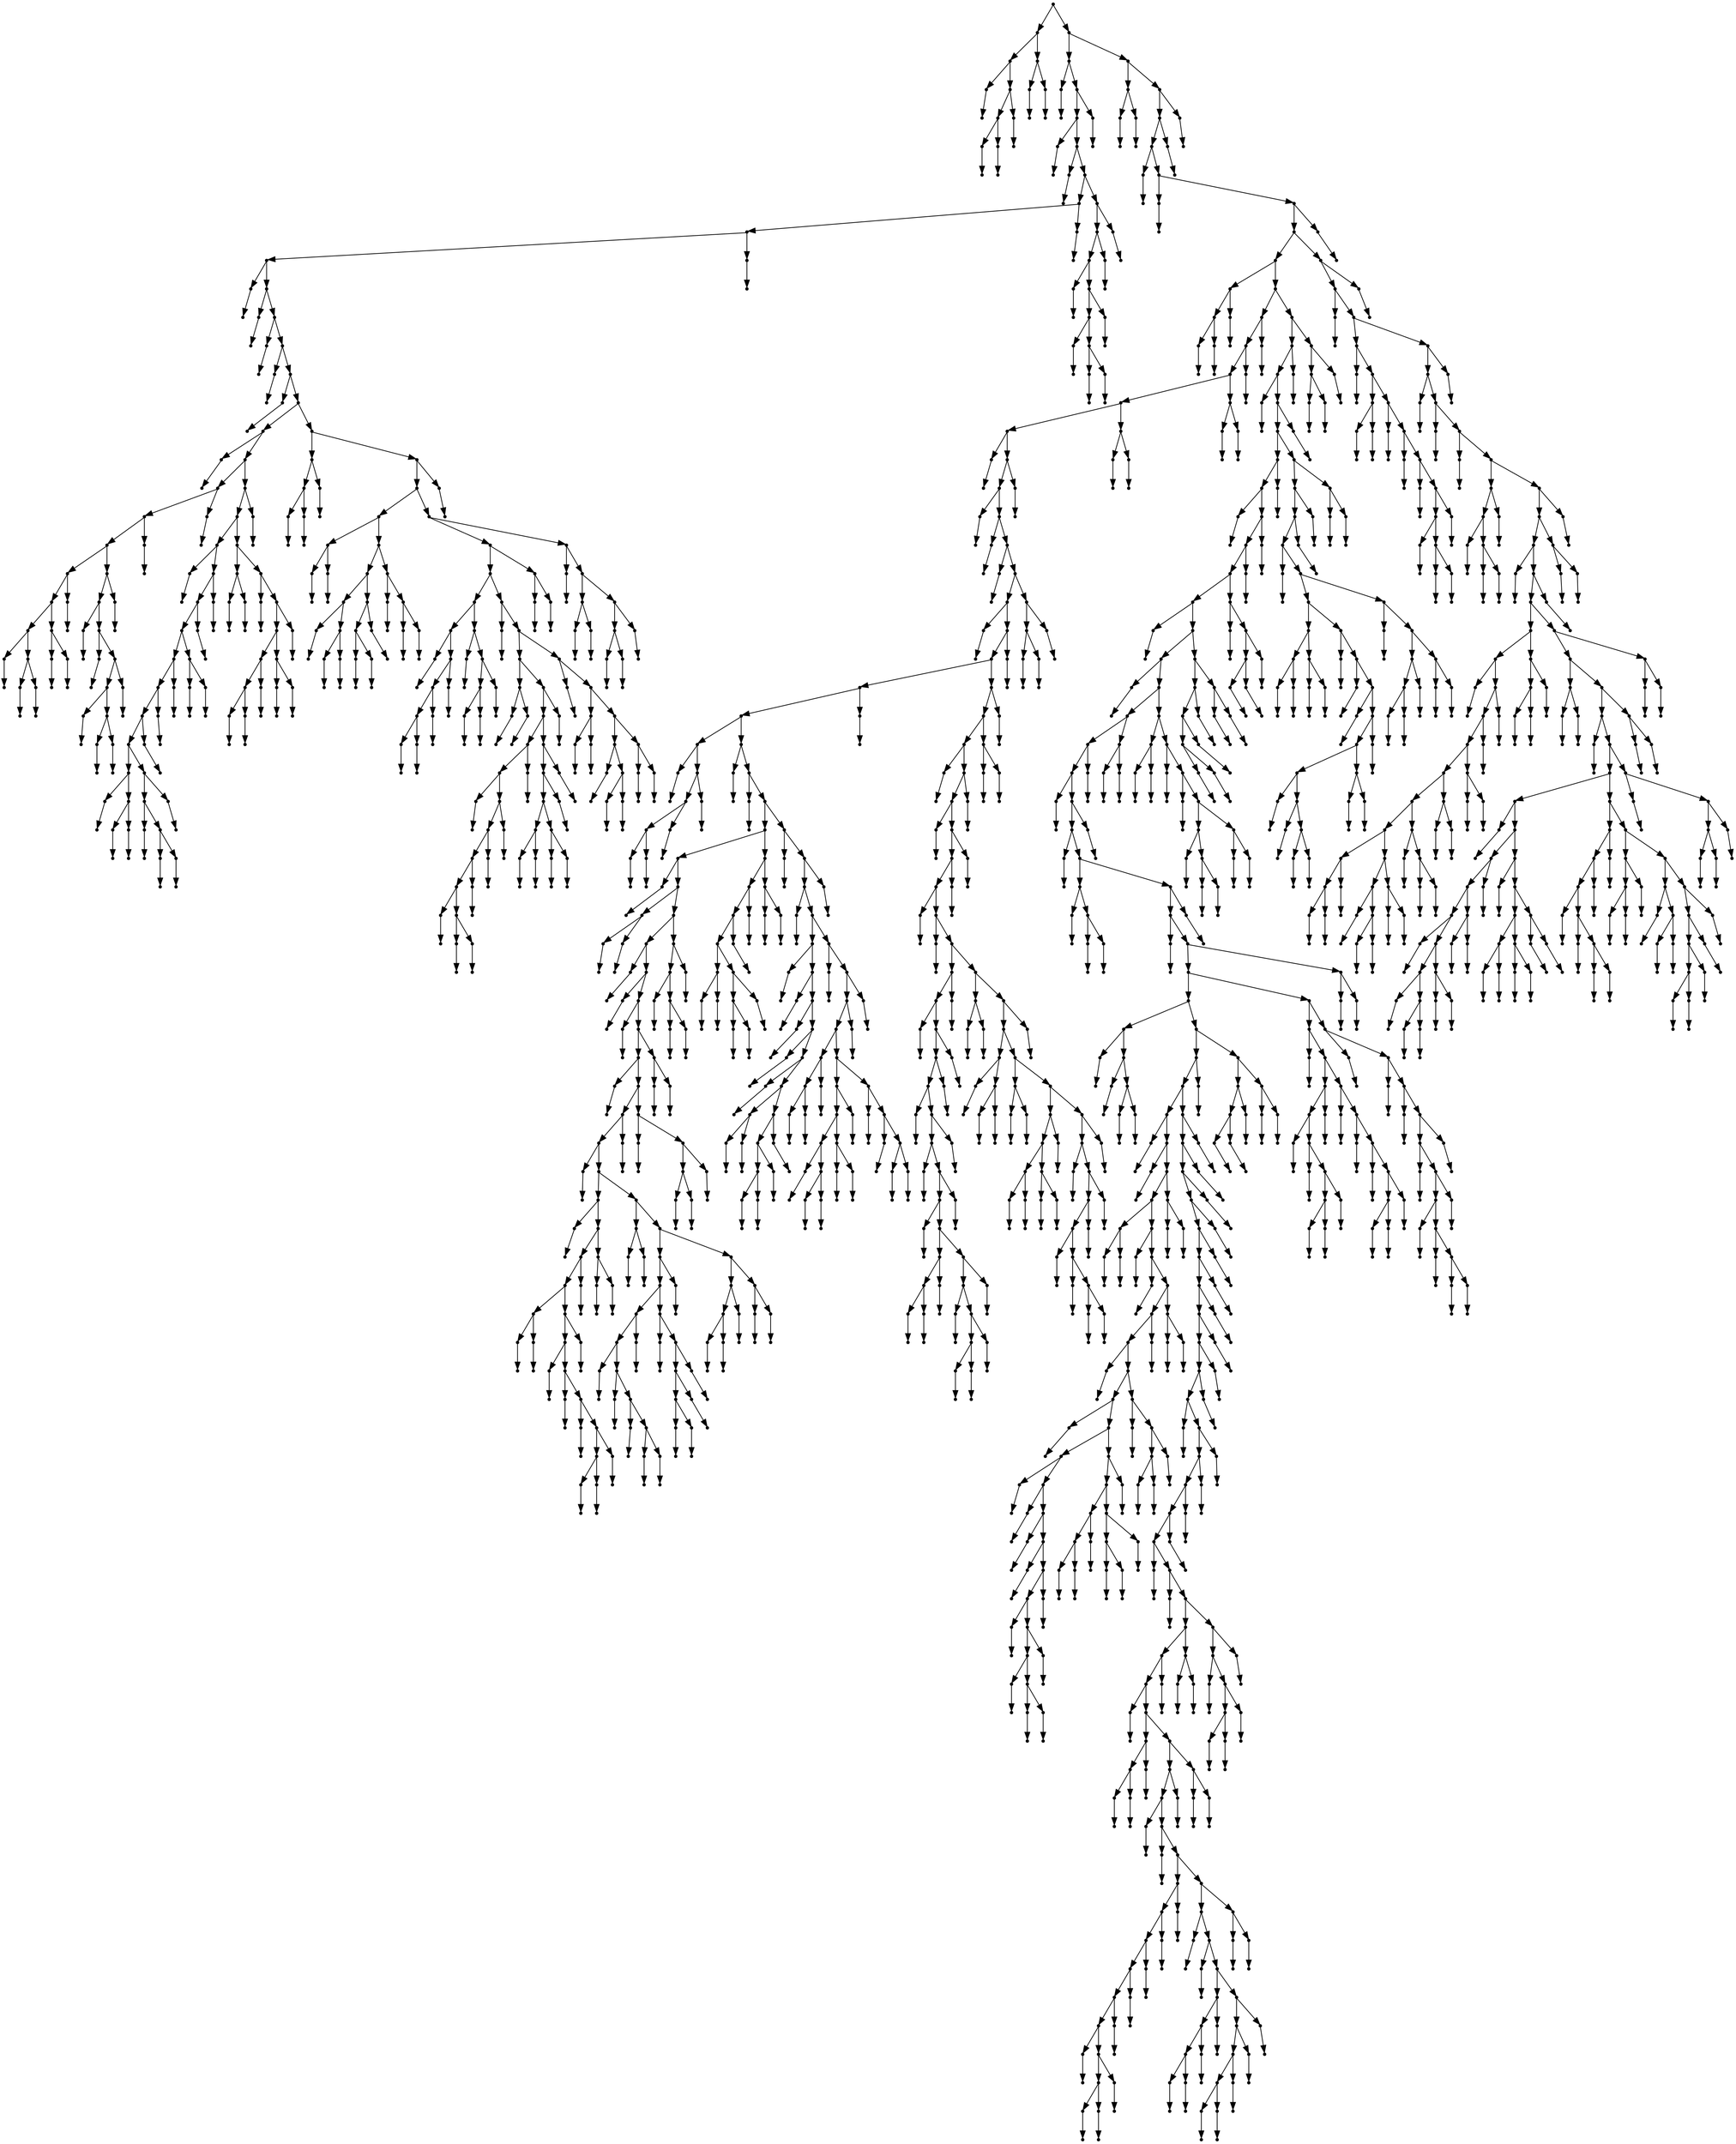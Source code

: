 digraph {
  1732 [shape=point];
  16 [shape=point];
  10 [shape=point];
  1 [shape=point];
  0 [shape=point];
  9 [shape=point];
  6 [shape=point];
  3 [shape=point];
  2 [shape=point];
  5 [shape=point];
  4 [shape=point];
  8 [shape=point];
  7 [shape=point];
  15 [shape=point];
  12 [shape=point];
  11 [shape=point];
  14 [shape=point];
  13 [shape=point];
  1731 [shape=point];
  366 [shape=point];
  18 [shape=point];
  17 [shape=point];
  365 [shape=point];
  362 [shape=point];
  20 [shape=point];
  19 [shape=point];
  361 [shape=point];
  22 [shape=point];
  21 [shape=point];
  360 [shape=point];
  339 [shape=point];
  336 [shape=point];
  333 [shape=point];
  24 [shape=point];
  23 [shape=point];
  332 [shape=point];
  26 [shape=point];
  25 [shape=point];
  331 [shape=point];
  28 [shape=point];
  27 [shape=point];
  330 [shape=point];
  30 [shape=point];
  29 [shape=point];
  329 [shape=point];
  32 [shape=point];
  31 [shape=point];
  328 [shape=point];
  154 [shape=point];
  34 [shape=point];
  33 [shape=point];
  153 [shape=point];
  78 [shape=point];
  75 [shape=point];
  72 [shape=point];
  51 [shape=point];
  48 [shape=point];
  42 [shape=point];
  36 [shape=point];
  35 [shape=point];
  41 [shape=point];
  38 [shape=point];
  37 [shape=point];
  40 [shape=point];
  39 [shape=point];
  47 [shape=point];
  44 [shape=point];
  43 [shape=point];
  46 [shape=point];
  45 [shape=point];
  50 [shape=point];
  49 [shape=point];
  71 [shape=point];
  68 [shape=point];
  53 [shape=point];
  52 [shape=point];
  67 [shape=point];
  55 [shape=point];
  54 [shape=point];
  66 [shape=point];
  63 [shape=point];
  57 [shape=point];
  56 [shape=point];
  62 [shape=point];
  59 [shape=point];
  58 [shape=point];
  61 [shape=point];
  60 [shape=point];
  65 [shape=point];
  64 [shape=point];
  70 [shape=point];
  69 [shape=point];
  74 [shape=point];
  73 [shape=point];
  77 [shape=point];
  76 [shape=point];
  152 [shape=point];
  149 [shape=point];
  122 [shape=point];
  80 [shape=point];
  79 [shape=point];
  121 [shape=point];
  118 [shape=point];
  115 [shape=point];
  109 [shape=point];
  106 [shape=point];
  103 [shape=point];
  100 [shape=point];
  88 [shape=point];
  82 [shape=point];
  81 [shape=point];
  87 [shape=point];
  84 [shape=point];
  83 [shape=point];
  86 [shape=point];
  85 [shape=point];
  99 [shape=point];
  96 [shape=point];
  90 [shape=point];
  89 [shape=point];
  95 [shape=point];
  92 [shape=point];
  91 [shape=point];
  94 [shape=point];
  93 [shape=point];
  98 [shape=point];
  97 [shape=point];
  102 [shape=point];
  101 [shape=point];
  105 [shape=point];
  104 [shape=point];
  108 [shape=point];
  107 [shape=point];
  114 [shape=point];
  111 [shape=point];
  110 [shape=point];
  113 [shape=point];
  112 [shape=point];
  117 [shape=point];
  116 [shape=point];
  120 [shape=point];
  119 [shape=point];
  148 [shape=point];
  127 [shape=point];
  124 [shape=point];
  123 [shape=point];
  126 [shape=point];
  125 [shape=point];
  147 [shape=point];
  129 [shape=point];
  128 [shape=point];
  146 [shape=point];
  143 [shape=point];
  137 [shape=point];
  134 [shape=point];
  131 [shape=point];
  130 [shape=point];
  133 [shape=point];
  132 [shape=point];
  136 [shape=point];
  135 [shape=point];
  142 [shape=point];
  139 [shape=point];
  138 [shape=point];
  141 [shape=point];
  140 [shape=point];
  145 [shape=point];
  144 [shape=point];
  151 [shape=point];
  150 [shape=point];
  327 [shape=point];
  162 [shape=point];
  159 [shape=point];
  156 [shape=point];
  155 [shape=point];
  158 [shape=point];
  157 [shape=point];
  161 [shape=point];
  160 [shape=point];
  326 [shape=point];
  323 [shape=point];
  194 [shape=point];
  167 [shape=point];
  164 [shape=point];
  163 [shape=point];
  166 [shape=point];
  165 [shape=point];
  193 [shape=point];
  184 [shape=point];
  175 [shape=point];
  169 [shape=point];
  168 [shape=point];
  174 [shape=point];
  171 [shape=point];
  170 [shape=point];
  173 [shape=point];
  172 [shape=point];
  183 [shape=point];
  180 [shape=point];
  177 [shape=point];
  176 [shape=point];
  179 [shape=point];
  178 [shape=point];
  182 [shape=point];
  181 [shape=point];
  192 [shape=point];
  186 [shape=point];
  185 [shape=point];
  191 [shape=point];
  188 [shape=point];
  187 [shape=point];
  190 [shape=point];
  189 [shape=point];
  322 [shape=point];
  304 [shape=point];
  298 [shape=point];
  220 [shape=point];
  208 [shape=point];
  196 [shape=point];
  195 [shape=point];
  207 [shape=point];
  204 [shape=point];
  201 [shape=point];
  198 [shape=point];
  197 [shape=point];
  200 [shape=point];
  199 [shape=point];
  203 [shape=point];
  202 [shape=point];
  206 [shape=point];
  205 [shape=point];
  219 [shape=point];
  210 [shape=point];
  209 [shape=point];
  218 [shape=point];
  215 [shape=point];
  212 [shape=point];
  211 [shape=point];
  214 [shape=point];
  213 [shape=point];
  217 [shape=point];
  216 [shape=point];
  297 [shape=point];
  222 [shape=point];
  221 [shape=point];
  296 [shape=point];
  272 [shape=point];
  227 [shape=point];
  224 [shape=point];
  223 [shape=point];
  226 [shape=point];
  225 [shape=point];
  271 [shape=point];
  268 [shape=point];
  250 [shape=point];
  247 [shape=point];
  229 [shape=point];
  228 [shape=point];
  246 [shape=point];
  243 [shape=point];
  240 [shape=point];
  237 [shape=point];
  231 [shape=point];
  230 [shape=point];
  236 [shape=point];
  233 [shape=point];
  232 [shape=point];
  235 [shape=point];
  234 [shape=point];
  239 [shape=point];
  238 [shape=point];
  242 [shape=point];
  241 [shape=point];
  245 [shape=point];
  244 [shape=point];
  249 [shape=point];
  248 [shape=point];
  267 [shape=point];
  264 [shape=point];
  261 [shape=point];
  255 [shape=point];
  252 [shape=point];
  251 [shape=point];
  254 [shape=point];
  253 [shape=point];
  260 [shape=point];
  257 [shape=point];
  256 [shape=point];
  259 [shape=point];
  258 [shape=point];
  263 [shape=point];
  262 [shape=point];
  266 [shape=point];
  265 [shape=point];
  270 [shape=point];
  269 [shape=point];
  295 [shape=point];
  274 [shape=point];
  273 [shape=point];
  294 [shape=point];
  279 [shape=point];
  276 [shape=point];
  275 [shape=point];
  278 [shape=point];
  277 [shape=point];
  293 [shape=point];
  287 [shape=point];
  281 [shape=point];
  280 [shape=point];
  286 [shape=point];
  283 [shape=point];
  282 [shape=point];
  285 [shape=point];
  284 [shape=point];
  292 [shape=point];
  289 [shape=point];
  288 [shape=point];
  291 [shape=point];
  290 [shape=point];
  303 [shape=point];
  300 [shape=point];
  299 [shape=point];
  302 [shape=point];
  301 [shape=point];
  321 [shape=point];
  306 [shape=point];
  305 [shape=point];
  320 [shape=point];
  311 [shape=point];
  308 [shape=point];
  307 [shape=point];
  310 [shape=point];
  309 [shape=point];
  319 [shape=point];
  316 [shape=point];
  313 [shape=point];
  312 [shape=point];
  315 [shape=point];
  314 [shape=point];
  318 [shape=point];
  317 [shape=point];
  325 [shape=point];
  324 [shape=point];
  335 [shape=point];
  334 [shape=point];
  338 [shape=point];
  337 [shape=point];
  359 [shape=point];
  356 [shape=point];
  353 [shape=point];
  341 [shape=point];
  340 [shape=point];
  352 [shape=point];
  349 [shape=point];
  343 [shape=point];
  342 [shape=point];
  348 [shape=point];
  345 [shape=point];
  344 [shape=point];
  347 [shape=point];
  346 [shape=point];
  351 [shape=point];
  350 [shape=point];
  355 [shape=point];
  354 [shape=point];
  358 [shape=point];
  357 [shape=point];
  364 [shape=point];
  363 [shape=point];
  1730 [shape=point];
  371 [shape=point];
  368 [shape=point];
  367 [shape=point];
  370 [shape=point];
  369 [shape=point];
  1729 [shape=point];
  1726 [shape=point];
  1723 [shape=point];
  373 [shape=point];
  372 [shape=point];
  1722 [shape=point];
  375 [shape=point];
  374 [shape=point];
  1721 [shape=point];
  1718 [shape=point];
  1445 [shape=point];
  383 [shape=point];
  380 [shape=point];
  377 [shape=point];
  376 [shape=point];
  379 [shape=point];
  378 [shape=point];
  382 [shape=point];
  381 [shape=point];
  1444 [shape=point];
  868 [shape=point];
  865 [shape=point];
  862 [shape=point];
  856 [shape=point];
  850 [shape=point];
  385 [shape=point];
  384 [shape=point];
  849 [shape=point];
  846 [shape=point];
  387 [shape=point];
  386 [shape=point];
  845 [shape=point];
  389 [shape=point];
  388 [shape=point];
  844 [shape=point];
  391 [shape=point];
  390 [shape=point];
  843 [shape=point];
  834 [shape=point];
  393 [shape=point];
  392 [shape=point];
  833 [shape=point];
  830 [shape=point];
  686 [shape=point];
  683 [shape=point];
  407 [shape=point];
  395 [shape=point];
  394 [shape=point];
  406 [shape=point];
  403 [shape=point];
  400 [shape=point];
  397 [shape=point];
  396 [shape=point];
  399 [shape=point];
  398 [shape=point];
  402 [shape=point];
  401 [shape=point];
  405 [shape=point];
  404 [shape=point];
  682 [shape=point];
  409 [shape=point];
  408 [shape=point];
  681 [shape=point];
  411 [shape=point];
  410 [shape=point];
  680 [shape=point];
  590 [shape=point];
  563 [shape=point];
  413 [shape=point];
  412 [shape=point];
  562 [shape=point];
  418 [shape=point];
  415 [shape=point];
  414 [shape=point];
  417 [shape=point];
  416 [shape=point];
  561 [shape=point];
  549 [shape=point];
  420 [shape=point];
  419 [shape=point];
  548 [shape=point];
  422 [shape=point];
  421 [shape=point];
  547 [shape=point];
  424 [shape=point];
  423 [shape=point];
  546 [shape=point];
  540 [shape=point];
  426 [shape=point];
  425 [shape=point];
  539 [shape=point];
  527 [shape=point];
  524 [shape=point];
  428 [shape=point];
  427 [shape=point];
  523 [shape=point];
  466 [shape=point];
  430 [shape=point];
  429 [shape=point];
  465 [shape=point];
  459 [shape=point];
  456 [shape=point];
  435 [shape=point];
  432 [shape=point];
  431 [shape=point];
  434 [shape=point];
  433 [shape=point];
  455 [shape=point];
  452 [shape=point];
  437 [shape=point];
  436 [shape=point];
  451 [shape=point];
  439 [shape=point];
  438 [shape=point];
  450 [shape=point];
  441 [shape=point];
  440 [shape=point];
  449 [shape=point];
  446 [shape=point];
  443 [shape=point];
  442 [shape=point];
  445 [shape=point];
  444 [shape=point];
  448 [shape=point];
  447 [shape=point];
  454 [shape=point];
  453 [shape=point];
  458 [shape=point];
  457 [shape=point];
  464 [shape=point];
  461 [shape=point];
  460 [shape=point];
  463 [shape=point];
  462 [shape=point];
  522 [shape=point];
  471 [shape=point];
  468 [shape=point];
  467 [shape=point];
  470 [shape=point];
  469 [shape=point];
  521 [shape=point];
  506 [shape=point];
  503 [shape=point];
  488 [shape=point];
  485 [shape=point];
  473 [shape=point];
  472 [shape=point];
  484 [shape=point];
  475 [shape=point];
  474 [shape=point];
  483 [shape=point];
  477 [shape=point];
  476 [shape=point];
  482 [shape=point];
  479 [shape=point];
  478 [shape=point];
  481 [shape=point];
  480 [shape=point];
  487 [shape=point];
  486 [shape=point];
  502 [shape=point];
  490 [shape=point];
  489 [shape=point];
  501 [shape=point];
  498 [shape=point];
  495 [shape=point];
  492 [shape=point];
  491 [shape=point];
  494 [shape=point];
  493 [shape=point];
  497 [shape=point];
  496 [shape=point];
  500 [shape=point];
  499 [shape=point];
  505 [shape=point];
  504 [shape=point];
  520 [shape=point];
  514 [shape=point];
  511 [shape=point];
  508 [shape=point];
  507 [shape=point];
  510 [shape=point];
  509 [shape=point];
  513 [shape=point];
  512 [shape=point];
  519 [shape=point];
  516 [shape=point];
  515 [shape=point];
  518 [shape=point];
  517 [shape=point];
  526 [shape=point];
  525 [shape=point];
  538 [shape=point];
  529 [shape=point];
  528 [shape=point];
  537 [shape=point];
  534 [shape=point];
  531 [shape=point];
  530 [shape=point];
  533 [shape=point];
  532 [shape=point];
  536 [shape=point];
  535 [shape=point];
  545 [shape=point];
  542 [shape=point];
  541 [shape=point];
  544 [shape=point];
  543 [shape=point];
  560 [shape=point];
  557 [shape=point];
  551 [shape=point];
  550 [shape=point];
  556 [shape=point];
  553 [shape=point];
  552 [shape=point];
  555 [shape=point];
  554 [shape=point];
  559 [shape=point];
  558 [shape=point];
  589 [shape=point];
  583 [shape=point];
  580 [shape=point];
  577 [shape=point];
  568 [shape=point];
  565 [shape=point];
  564 [shape=point];
  567 [shape=point];
  566 [shape=point];
  576 [shape=point];
  573 [shape=point];
  570 [shape=point];
  569 [shape=point];
  572 [shape=point];
  571 [shape=point];
  575 [shape=point];
  574 [shape=point];
  579 [shape=point];
  578 [shape=point];
  582 [shape=point];
  581 [shape=point];
  588 [shape=point];
  585 [shape=point];
  584 [shape=point];
  587 [shape=point];
  586 [shape=point];
  679 [shape=point];
  592 [shape=point];
  591 [shape=point];
  678 [shape=point];
  675 [shape=point];
  594 [shape=point];
  593 [shape=point];
  674 [shape=point];
  626 [shape=point];
  596 [shape=point];
  595 [shape=point];
  625 [shape=point];
  598 [shape=point];
  597 [shape=point];
  624 [shape=point];
  600 [shape=point];
  599 [shape=point];
  623 [shape=point];
  602 [shape=point];
  601 [shape=point];
  622 [shape=point];
  604 [shape=point];
  603 [shape=point];
  621 [shape=point];
  609 [shape=point];
  606 [shape=point];
  605 [shape=point];
  608 [shape=point];
  607 [shape=point];
  620 [shape=point];
  617 [shape=point];
  614 [shape=point];
  611 [shape=point];
  610 [shape=point];
  613 [shape=point];
  612 [shape=point];
  616 [shape=point];
  615 [shape=point];
  619 [shape=point];
  618 [shape=point];
  673 [shape=point];
  628 [shape=point];
  627 [shape=point];
  672 [shape=point];
  669 [shape=point];
  666 [shape=point];
  636 [shape=point];
  633 [shape=point];
  630 [shape=point];
  629 [shape=point];
  632 [shape=point];
  631 [shape=point];
  635 [shape=point];
  634 [shape=point];
  665 [shape=point];
  653 [shape=point];
  650 [shape=point];
  644 [shape=point];
  638 [shape=point];
  637 [shape=point];
  643 [shape=point];
  640 [shape=point];
  639 [shape=point];
  642 [shape=point];
  641 [shape=point];
  649 [shape=point];
  646 [shape=point];
  645 [shape=point];
  648 [shape=point];
  647 [shape=point];
  652 [shape=point];
  651 [shape=point];
  664 [shape=point];
  655 [shape=point];
  654 [shape=point];
  663 [shape=point];
  657 [shape=point];
  656 [shape=point];
  662 [shape=point];
  659 [shape=point];
  658 [shape=point];
  661 [shape=point];
  660 [shape=point];
  668 [shape=point];
  667 [shape=point];
  671 [shape=point];
  670 [shape=point];
  677 [shape=point];
  676 [shape=point];
  685 [shape=point];
  684 [shape=point];
  829 [shape=point];
  826 [shape=point];
  820 [shape=point];
  688 [shape=point];
  687 [shape=point];
  819 [shape=point];
  816 [shape=point];
  690 [shape=point];
  689 [shape=point];
  815 [shape=point];
  812 [shape=point];
  809 [shape=point];
  692 [shape=point];
  691 [shape=point];
  808 [shape=point];
  694 [shape=point];
  693 [shape=point];
  807 [shape=point];
  744 [shape=point];
  741 [shape=point];
  696 [shape=point];
  695 [shape=point];
  740 [shape=point];
  737 [shape=point];
  734 [shape=point];
  698 [shape=point];
  697 [shape=point];
  733 [shape=point];
  730 [shape=point];
  700 [shape=point];
  699 [shape=point];
  729 [shape=point];
  726 [shape=point];
  702 [shape=point];
  701 [shape=point];
  725 [shape=point];
  710 [shape=point];
  707 [shape=point];
  704 [shape=point];
  703 [shape=point];
  706 [shape=point];
  705 [shape=point];
  709 [shape=point];
  708 [shape=point];
  724 [shape=point];
  721 [shape=point];
  712 [shape=point];
  711 [shape=point];
  720 [shape=point];
  717 [shape=point];
  714 [shape=point];
  713 [shape=point];
  716 [shape=point];
  715 [shape=point];
  719 [shape=point];
  718 [shape=point];
  723 [shape=point];
  722 [shape=point];
  728 [shape=point];
  727 [shape=point];
  732 [shape=point];
  731 [shape=point];
  736 [shape=point];
  735 [shape=point];
  739 [shape=point];
  738 [shape=point];
  743 [shape=point];
  742 [shape=point];
  806 [shape=point];
  749 [shape=point];
  746 [shape=point];
  745 [shape=point];
  748 [shape=point];
  747 [shape=point];
  805 [shape=point];
  802 [shape=point];
  757 [shape=point];
  751 [shape=point];
  750 [shape=point];
  756 [shape=point];
  753 [shape=point];
  752 [shape=point];
  755 [shape=point];
  754 [shape=point];
  801 [shape=point];
  762 [shape=point];
  759 [shape=point];
  758 [shape=point];
  761 [shape=point];
  760 [shape=point];
  800 [shape=point];
  776 [shape=point];
  773 [shape=point];
  767 [shape=point];
  764 [shape=point];
  763 [shape=point];
  766 [shape=point];
  765 [shape=point];
  772 [shape=point];
  769 [shape=point];
  768 [shape=point];
  771 [shape=point];
  770 [shape=point];
  775 [shape=point];
  774 [shape=point];
  799 [shape=point];
  796 [shape=point];
  778 [shape=point];
  777 [shape=point];
  795 [shape=point];
  792 [shape=point];
  789 [shape=point];
  780 [shape=point];
  779 [shape=point];
  788 [shape=point];
  782 [shape=point];
  781 [shape=point];
  787 [shape=point];
  784 [shape=point];
  783 [shape=point];
  786 [shape=point];
  785 [shape=point];
  791 [shape=point];
  790 [shape=point];
  794 [shape=point];
  793 [shape=point];
  798 [shape=point];
  797 [shape=point];
  804 [shape=point];
  803 [shape=point];
  811 [shape=point];
  810 [shape=point];
  814 [shape=point];
  813 [shape=point];
  818 [shape=point];
  817 [shape=point];
  825 [shape=point];
  822 [shape=point];
  821 [shape=point];
  824 [shape=point];
  823 [shape=point];
  828 [shape=point];
  827 [shape=point];
  832 [shape=point];
  831 [shape=point];
  842 [shape=point];
  839 [shape=point];
  836 [shape=point];
  835 [shape=point];
  838 [shape=point];
  837 [shape=point];
  841 [shape=point];
  840 [shape=point];
  848 [shape=point];
  847 [shape=point];
  855 [shape=point];
  852 [shape=point];
  851 [shape=point];
  854 [shape=point];
  853 [shape=point];
  861 [shape=point];
  858 [shape=point];
  857 [shape=point];
  860 [shape=point];
  859 [shape=point];
  864 [shape=point];
  863 [shape=point];
  867 [shape=point];
  866 [shape=point];
  1443 [shape=point];
  1434 [shape=point];
  1431 [shape=point];
  870 [shape=point];
  869 [shape=point];
  1430 [shape=point];
  1427 [shape=point];
  1352 [shape=point];
  1349 [shape=point];
  872 [shape=point];
  871 [shape=point];
  1348 [shape=point];
  1345 [shape=point];
  1342 [shape=point];
  1330 [shape=point];
  874 [shape=point];
  873 [shape=point];
  1329 [shape=point];
  1311 [shape=point];
  876 [shape=point];
  875 [shape=point];
  1310 [shape=point];
  1283 [shape=point];
  1277 [shape=point];
  1274 [shape=point];
  878 [shape=point];
  877 [shape=point];
  1273 [shape=point];
  1270 [shape=point];
  880 [shape=point];
  879 [shape=point];
  1269 [shape=point];
  888 [shape=point];
  882 [shape=point];
  881 [shape=point];
  887 [shape=point];
  884 [shape=point];
  883 [shape=point];
  886 [shape=point];
  885 [shape=point];
  1268 [shape=point];
  1265 [shape=point];
  890 [shape=point];
  889 [shape=point];
  1264 [shape=point];
  1258 [shape=point];
  1189 [shape=point];
  901 [shape=point];
  892 [shape=point];
  891 [shape=point];
  900 [shape=point];
  894 [shape=point];
  893 [shape=point];
  899 [shape=point];
  896 [shape=point];
  895 [shape=point];
  898 [shape=point];
  897 [shape=point];
  1188 [shape=point];
  1173 [shape=point];
  1170 [shape=point];
  1002 [shape=point];
  903 [shape=point];
  902 [shape=point];
  1001 [shape=point];
  905 [shape=point];
  904 [shape=point];
  1000 [shape=point];
  994 [shape=point];
  910 [shape=point];
  907 [shape=point];
  906 [shape=point];
  909 [shape=point];
  908 [shape=point];
  993 [shape=point];
  912 [shape=point];
  911 [shape=point];
  992 [shape=point];
  914 [shape=point];
  913 [shape=point];
  991 [shape=point];
  985 [shape=point];
  982 [shape=point];
  916 [shape=point];
  915 [shape=point];
  981 [shape=point];
  969 [shape=point];
  918 [shape=point];
  917 [shape=point];
  968 [shape=point];
  947 [shape=point];
  920 [shape=point];
  919 [shape=point];
  946 [shape=point];
  922 [shape=point];
  921 [shape=point];
  945 [shape=point];
  924 [shape=point];
  923 [shape=point];
  944 [shape=point];
  926 [shape=point];
  925 [shape=point];
  943 [shape=point];
  940 [shape=point];
  928 [shape=point];
  927 [shape=point];
  939 [shape=point];
  936 [shape=point];
  930 [shape=point];
  929 [shape=point];
  935 [shape=point];
  932 [shape=point];
  931 [shape=point];
  934 [shape=point];
  933 [shape=point];
  938 [shape=point];
  937 [shape=point];
  942 [shape=point];
  941 [shape=point];
  967 [shape=point];
  964 [shape=point];
  955 [shape=point];
  952 [shape=point];
  949 [shape=point];
  948 [shape=point];
  951 [shape=point];
  950 [shape=point];
  954 [shape=point];
  953 [shape=point];
  963 [shape=point];
  960 [shape=point];
  957 [shape=point];
  956 [shape=point];
  959 [shape=point];
  958 [shape=point];
  962 [shape=point];
  961 [shape=point];
  966 [shape=point];
  965 [shape=point];
  980 [shape=point];
  971 [shape=point];
  970 [shape=point];
  979 [shape=point];
  976 [shape=point];
  973 [shape=point];
  972 [shape=point];
  975 [shape=point];
  974 [shape=point];
  978 [shape=point];
  977 [shape=point];
  984 [shape=point];
  983 [shape=point];
  990 [shape=point];
  987 [shape=point];
  986 [shape=point];
  989 [shape=point];
  988 [shape=point];
  999 [shape=point];
  996 [shape=point];
  995 [shape=point];
  998 [shape=point];
  997 [shape=point];
  1169 [shape=point];
  1166 [shape=point];
  1163 [shape=point];
  1160 [shape=point];
  1157 [shape=point];
  1154 [shape=point];
  1151 [shape=point];
  1148 [shape=point];
  1145 [shape=point];
  1142 [shape=point];
  1139 [shape=point];
  1004 [shape=point];
  1003 [shape=point];
  1138 [shape=point];
  1135 [shape=point];
  1132 [shape=point];
  1129 [shape=point];
  1126 [shape=point];
  1006 [shape=point];
  1005 [shape=point];
  1125 [shape=point];
  1008 [shape=point];
  1007 [shape=point];
  1124 [shape=point];
  1109 [shape=point];
  1103 [shape=point];
  1100 [shape=point];
  1010 [shape=point];
  1009 [shape=point];
  1099 [shape=point];
  1018 [shape=point];
  1015 [shape=point];
  1012 [shape=point];
  1011 [shape=point];
  1014 [shape=point];
  1013 [shape=point];
  1017 [shape=point];
  1016 [shape=point];
  1098 [shape=point];
  1092 [shape=point];
  1089 [shape=point];
  1020 [shape=point];
  1019 [shape=point];
  1088 [shape=point];
  1022 [shape=point];
  1021 [shape=point];
  1087 [shape=point];
  1048 [shape=point];
  1045 [shape=point];
  1042 [shape=point];
  1039 [shape=point];
  1036 [shape=point];
  1033 [shape=point];
  1024 [shape=point];
  1023 [shape=point];
  1032 [shape=point];
  1029 [shape=point];
  1026 [shape=point];
  1025 [shape=point];
  1028 [shape=point];
  1027 [shape=point];
  1031 [shape=point];
  1030 [shape=point];
  1035 [shape=point];
  1034 [shape=point];
  1038 [shape=point];
  1037 [shape=point];
  1041 [shape=point];
  1040 [shape=point];
  1044 [shape=point];
  1043 [shape=point];
  1047 [shape=point];
  1046 [shape=point];
  1086 [shape=point];
  1080 [shape=point];
  1050 [shape=point];
  1049 [shape=point];
  1079 [shape=point];
  1052 [shape=point];
  1051 [shape=point];
  1078 [shape=point];
  1063 [shape=point];
  1060 [shape=point];
  1057 [shape=point];
  1054 [shape=point];
  1053 [shape=point];
  1056 [shape=point];
  1055 [shape=point];
  1059 [shape=point];
  1058 [shape=point];
  1062 [shape=point];
  1061 [shape=point];
  1077 [shape=point];
  1074 [shape=point];
  1071 [shape=point];
  1068 [shape=point];
  1065 [shape=point];
  1064 [shape=point];
  1067 [shape=point];
  1066 [shape=point];
  1070 [shape=point];
  1069 [shape=point];
  1073 [shape=point];
  1072 [shape=point];
  1076 [shape=point];
  1075 [shape=point];
  1085 [shape=point];
  1082 [shape=point];
  1081 [shape=point];
  1084 [shape=point];
  1083 [shape=point];
  1091 [shape=point];
  1090 [shape=point];
  1097 [shape=point];
  1094 [shape=point];
  1093 [shape=point];
  1096 [shape=point];
  1095 [shape=point];
  1102 [shape=point];
  1101 [shape=point];
  1108 [shape=point];
  1105 [shape=point];
  1104 [shape=point];
  1107 [shape=point];
  1106 [shape=point];
  1123 [shape=point];
  1120 [shape=point];
  1111 [shape=point];
  1110 [shape=point];
  1119 [shape=point];
  1116 [shape=point];
  1113 [shape=point];
  1112 [shape=point];
  1115 [shape=point];
  1114 [shape=point];
  1118 [shape=point];
  1117 [shape=point];
  1122 [shape=point];
  1121 [shape=point];
  1128 [shape=point];
  1127 [shape=point];
  1131 [shape=point];
  1130 [shape=point];
  1134 [shape=point];
  1133 [shape=point];
  1137 [shape=point];
  1136 [shape=point];
  1141 [shape=point];
  1140 [shape=point];
  1144 [shape=point];
  1143 [shape=point];
  1147 [shape=point];
  1146 [shape=point];
  1150 [shape=point];
  1149 [shape=point];
  1153 [shape=point];
  1152 [shape=point];
  1156 [shape=point];
  1155 [shape=point];
  1159 [shape=point];
  1158 [shape=point];
  1162 [shape=point];
  1161 [shape=point];
  1165 [shape=point];
  1164 [shape=point];
  1168 [shape=point];
  1167 [shape=point];
  1172 [shape=point];
  1171 [shape=point];
  1187 [shape=point];
  1181 [shape=point];
  1178 [shape=point];
  1175 [shape=point];
  1174 [shape=point];
  1177 [shape=point];
  1176 [shape=point];
  1180 [shape=point];
  1179 [shape=point];
  1186 [shape=point];
  1183 [shape=point];
  1182 [shape=point];
  1185 [shape=point];
  1184 [shape=point];
  1257 [shape=point];
  1227 [shape=point];
  1191 [shape=point];
  1190 [shape=point];
  1226 [shape=point];
  1208 [shape=point];
  1205 [shape=point];
  1193 [shape=point];
  1192 [shape=point];
  1204 [shape=point];
  1195 [shape=point];
  1194 [shape=point];
  1203 [shape=point];
  1200 [shape=point];
  1197 [shape=point];
  1196 [shape=point];
  1199 [shape=point];
  1198 [shape=point];
  1202 [shape=point];
  1201 [shape=point];
  1207 [shape=point];
  1206 [shape=point];
  1225 [shape=point];
  1210 [shape=point];
  1209 [shape=point];
  1224 [shape=point];
  1212 [shape=point];
  1211 [shape=point];
  1223 [shape=point];
  1214 [shape=point];
  1213 [shape=point];
  1222 [shape=point];
  1219 [shape=point];
  1216 [shape=point];
  1215 [shape=point];
  1218 [shape=point];
  1217 [shape=point];
  1221 [shape=point];
  1220 [shape=point];
  1256 [shape=point];
  1229 [shape=point];
  1228 [shape=point];
  1255 [shape=point];
  1231 [shape=point];
  1230 [shape=point];
  1254 [shape=point];
  1233 [shape=point];
  1232 [shape=point];
  1253 [shape=point];
  1250 [shape=point];
  1235 [shape=point];
  1234 [shape=point];
  1249 [shape=point];
  1246 [shape=point];
  1237 [shape=point];
  1236 [shape=point];
  1245 [shape=point];
  1239 [shape=point];
  1238 [shape=point];
  1244 [shape=point];
  1241 [shape=point];
  1240 [shape=point];
  1243 [shape=point];
  1242 [shape=point];
  1248 [shape=point];
  1247 [shape=point];
  1252 [shape=point];
  1251 [shape=point];
  1263 [shape=point];
  1260 [shape=point];
  1259 [shape=point];
  1262 [shape=point];
  1261 [shape=point];
  1267 [shape=point];
  1266 [shape=point];
  1272 [shape=point];
  1271 [shape=point];
  1276 [shape=point];
  1275 [shape=point];
  1282 [shape=point];
  1279 [shape=point];
  1278 [shape=point];
  1281 [shape=point];
  1280 [shape=point];
  1309 [shape=point];
  1288 [shape=point];
  1285 [shape=point];
  1284 [shape=point];
  1287 [shape=point];
  1286 [shape=point];
  1308 [shape=point];
  1290 [shape=point];
  1289 [shape=point];
  1307 [shape=point];
  1292 [shape=point];
  1291 [shape=point];
  1306 [shape=point];
  1300 [shape=point];
  1294 [shape=point];
  1293 [shape=point];
  1299 [shape=point];
  1296 [shape=point];
  1295 [shape=point];
  1298 [shape=point];
  1297 [shape=point];
  1305 [shape=point];
  1302 [shape=point];
  1301 [shape=point];
  1304 [shape=point];
  1303 [shape=point];
  1328 [shape=point];
  1322 [shape=point];
  1319 [shape=point];
  1316 [shape=point];
  1313 [shape=point];
  1312 [shape=point];
  1315 [shape=point];
  1314 [shape=point];
  1318 [shape=point];
  1317 [shape=point];
  1321 [shape=point];
  1320 [shape=point];
  1327 [shape=point];
  1324 [shape=point];
  1323 [shape=point];
  1326 [shape=point];
  1325 [shape=point];
  1341 [shape=point];
  1332 [shape=point];
  1331 [shape=point];
  1340 [shape=point];
  1337 [shape=point];
  1334 [shape=point];
  1333 [shape=point];
  1336 [shape=point];
  1335 [shape=point];
  1339 [shape=point];
  1338 [shape=point];
  1344 [shape=point];
  1343 [shape=point];
  1347 [shape=point];
  1346 [shape=point];
  1351 [shape=point];
  1350 [shape=point];
  1426 [shape=point];
  1420 [shape=point];
  1417 [shape=point];
  1414 [shape=point];
  1354 [shape=point];
  1353 [shape=point];
  1413 [shape=point];
  1395 [shape=point];
  1365 [shape=point];
  1359 [shape=point];
  1356 [shape=point];
  1355 [shape=point];
  1358 [shape=point];
  1357 [shape=point];
  1364 [shape=point];
  1361 [shape=point];
  1360 [shape=point];
  1363 [shape=point];
  1362 [shape=point];
  1394 [shape=point];
  1367 [shape=point];
  1366 [shape=point];
  1393 [shape=point];
  1369 [shape=point];
  1368 [shape=point];
  1392 [shape=point];
  1371 [shape=point];
  1370 [shape=point];
  1391 [shape=point];
  1388 [shape=point];
  1382 [shape=point];
  1373 [shape=point];
  1372 [shape=point];
  1381 [shape=point];
  1375 [shape=point];
  1374 [shape=point];
  1380 [shape=point];
  1377 [shape=point];
  1376 [shape=point];
  1379 [shape=point];
  1378 [shape=point];
  1387 [shape=point];
  1384 [shape=point];
  1383 [shape=point];
  1386 [shape=point];
  1385 [shape=point];
  1390 [shape=point];
  1389 [shape=point];
  1412 [shape=point];
  1397 [shape=point];
  1396 [shape=point];
  1411 [shape=point];
  1405 [shape=point];
  1402 [shape=point];
  1399 [shape=point];
  1398 [shape=point];
  1401 [shape=point];
  1400 [shape=point];
  1404 [shape=point];
  1403 [shape=point];
  1410 [shape=point];
  1407 [shape=point];
  1406 [shape=point];
  1409 [shape=point];
  1408 [shape=point];
  1416 [shape=point];
  1415 [shape=point];
  1419 [shape=point];
  1418 [shape=point];
  1425 [shape=point];
  1422 [shape=point];
  1421 [shape=point];
  1424 [shape=point];
  1423 [shape=point];
  1429 [shape=point];
  1428 [shape=point];
  1433 [shape=point];
  1432 [shape=point];
  1442 [shape=point];
  1439 [shape=point];
  1436 [shape=point];
  1435 [shape=point];
  1438 [shape=point];
  1437 [shape=point];
  1441 [shape=point];
  1440 [shape=point];
  1717 [shape=point];
  1714 [shape=point];
  1447 [shape=point];
  1446 [shape=point];
  1713 [shape=point];
  1476 [shape=point];
  1449 [shape=point];
  1448 [shape=point];
  1475 [shape=point];
  1454 [shape=point];
  1451 [shape=point];
  1450 [shape=point];
  1453 [shape=point];
  1452 [shape=point];
  1474 [shape=point];
  1456 [shape=point];
  1455 [shape=point];
  1473 [shape=point];
  1458 [shape=point];
  1457 [shape=point];
  1472 [shape=point];
  1460 [shape=point];
  1459 [shape=point];
  1471 [shape=point];
  1468 [shape=point];
  1462 [shape=point];
  1461 [shape=point];
  1467 [shape=point];
  1464 [shape=point];
  1463 [shape=point];
  1466 [shape=point];
  1465 [shape=point];
  1470 [shape=point];
  1469 [shape=point];
  1712 [shape=point];
  1709 [shape=point];
  1478 [shape=point];
  1477 [shape=point];
  1708 [shape=point];
  1480 [shape=point];
  1479 [shape=point];
  1707 [shape=point];
  1482 [shape=point];
  1481 [shape=point];
  1706 [shape=point];
  1493 [shape=point];
  1490 [shape=point];
  1484 [shape=point];
  1483 [shape=point];
  1489 [shape=point];
  1486 [shape=point];
  1485 [shape=point];
  1488 [shape=point];
  1487 [shape=point];
  1492 [shape=point];
  1491 [shape=point];
  1705 [shape=point];
  1702 [shape=point];
  1696 [shape=point];
  1495 [shape=point];
  1494 [shape=point];
  1695 [shape=point];
  1692 [shape=point];
  1557 [shape=point];
  1548 [shape=point];
  1497 [shape=point];
  1496 [shape=point];
  1547 [shape=point];
  1544 [shape=point];
  1541 [shape=point];
  1535 [shape=point];
  1529 [shape=point];
  1520 [shape=point];
  1505 [shape=point];
  1502 [shape=point];
  1499 [shape=point];
  1498 [shape=point];
  1501 [shape=point];
  1500 [shape=point];
  1504 [shape=point];
  1503 [shape=point];
  1519 [shape=point];
  1513 [shape=point];
  1507 [shape=point];
  1506 [shape=point];
  1512 [shape=point];
  1509 [shape=point];
  1508 [shape=point];
  1511 [shape=point];
  1510 [shape=point];
  1518 [shape=point];
  1515 [shape=point];
  1514 [shape=point];
  1517 [shape=point];
  1516 [shape=point];
  1528 [shape=point];
  1522 [shape=point];
  1521 [shape=point];
  1527 [shape=point];
  1524 [shape=point];
  1523 [shape=point];
  1526 [shape=point];
  1525 [shape=point];
  1534 [shape=point];
  1531 [shape=point];
  1530 [shape=point];
  1533 [shape=point];
  1532 [shape=point];
  1540 [shape=point];
  1537 [shape=point];
  1536 [shape=point];
  1539 [shape=point];
  1538 [shape=point];
  1543 [shape=point];
  1542 [shape=point];
  1546 [shape=point];
  1545 [shape=point];
  1556 [shape=point];
  1553 [shape=point];
  1550 [shape=point];
  1549 [shape=point];
  1552 [shape=point];
  1551 [shape=point];
  1555 [shape=point];
  1554 [shape=point];
  1691 [shape=point];
  1685 [shape=point];
  1562 [shape=point];
  1559 [shape=point];
  1558 [shape=point];
  1561 [shape=point];
  1560 [shape=point];
  1684 [shape=point];
  1678 [shape=point];
  1564 [shape=point];
  1563 [shape=point];
  1677 [shape=point];
  1665 [shape=point];
  1614 [shape=point];
  1566 [shape=point];
  1565 [shape=point];
  1613 [shape=point];
  1592 [shape=point];
  1589 [shape=point];
  1583 [shape=point];
  1568 [shape=point];
  1567 [shape=point];
  1582 [shape=point];
  1576 [shape=point];
  1570 [shape=point];
  1569 [shape=point];
  1575 [shape=point];
  1572 [shape=point];
  1571 [shape=point];
  1574 [shape=point];
  1573 [shape=point];
  1581 [shape=point];
  1578 [shape=point];
  1577 [shape=point];
  1580 [shape=point];
  1579 [shape=point];
  1588 [shape=point];
  1585 [shape=point];
  1584 [shape=point];
  1587 [shape=point];
  1586 [shape=point];
  1591 [shape=point];
  1590 [shape=point];
  1612 [shape=point];
  1594 [shape=point];
  1593 [shape=point];
  1611 [shape=point];
  1605 [shape=point];
  1599 [shape=point];
  1596 [shape=point];
  1595 [shape=point];
  1598 [shape=point];
  1597 [shape=point];
  1604 [shape=point];
  1601 [shape=point];
  1600 [shape=point];
  1603 [shape=point];
  1602 [shape=point];
  1610 [shape=point];
  1607 [shape=point];
  1606 [shape=point];
  1609 [shape=point];
  1608 [shape=point];
  1664 [shape=point];
  1631 [shape=point];
  1628 [shape=point];
  1625 [shape=point];
  1616 [shape=point];
  1615 [shape=point];
  1624 [shape=point];
  1618 [shape=point];
  1617 [shape=point];
  1623 [shape=point];
  1620 [shape=point];
  1619 [shape=point];
  1622 [shape=point];
  1621 [shape=point];
  1627 [shape=point];
  1626 [shape=point];
  1630 [shape=point];
  1629 [shape=point];
  1663 [shape=point];
  1639 [shape=point];
  1636 [shape=point];
  1633 [shape=point];
  1632 [shape=point];
  1635 [shape=point];
  1634 [shape=point];
  1638 [shape=point];
  1637 [shape=point];
  1662 [shape=point];
  1647 [shape=point];
  1641 [shape=point];
  1640 [shape=point];
  1646 [shape=point];
  1643 [shape=point];
  1642 [shape=point];
  1645 [shape=point];
  1644 [shape=point];
  1661 [shape=point];
  1658 [shape=point];
  1655 [shape=point];
  1652 [shape=point];
  1649 [shape=point];
  1648 [shape=point];
  1651 [shape=point];
  1650 [shape=point];
  1654 [shape=point];
  1653 [shape=point];
  1657 [shape=point];
  1656 [shape=point];
  1660 [shape=point];
  1659 [shape=point];
  1676 [shape=point];
  1667 [shape=point];
  1666 [shape=point];
  1675 [shape=point];
  1672 [shape=point];
  1669 [shape=point];
  1668 [shape=point];
  1671 [shape=point];
  1670 [shape=point];
  1674 [shape=point];
  1673 [shape=point];
  1683 [shape=point];
  1680 [shape=point];
  1679 [shape=point];
  1682 [shape=point];
  1681 [shape=point];
  1690 [shape=point];
  1687 [shape=point];
  1686 [shape=point];
  1689 [shape=point];
  1688 [shape=point];
  1694 [shape=point];
  1693 [shape=point];
  1701 [shape=point];
  1698 [shape=point];
  1697 [shape=point];
  1700 [shape=point];
  1699 [shape=point];
  1704 [shape=point];
  1703 [shape=point];
  1711 [shape=point];
  1710 [shape=point];
  1716 [shape=point];
  1715 [shape=point];
  1720 [shape=point];
  1719 [shape=point];
  1725 [shape=point];
  1724 [shape=point];
  1728 [shape=point];
  1727 [shape=point];
1732 -> 16;
16 -> 10;
10 -> 1;
1 -> 0;
10 -> 9;
9 -> 6;
6 -> 3;
3 -> 2;
6 -> 5;
5 -> 4;
9 -> 8;
8 -> 7;
16 -> 15;
15 -> 12;
12 -> 11;
15 -> 14;
14 -> 13;
1732 -> 1731;
1731 -> 366;
366 -> 18;
18 -> 17;
366 -> 365;
365 -> 362;
362 -> 20;
20 -> 19;
362 -> 361;
361 -> 22;
22 -> 21;
361 -> 360;
360 -> 339;
339 -> 336;
336 -> 333;
333 -> 24;
24 -> 23;
333 -> 332;
332 -> 26;
26 -> 25;
332 -> 331;
331 -> 28;
28 -> 27;
331 -> 330;
330 -> 30;
30 -> 29;
330 -> 329;
329 -> 32;
32 -> 31;
329 -> 328;
328 -> 154;
154 -> 34;
34 -> 33;
154 -> 153;
153 -> 78;
78 -> 75;
75 -> 72;
72 -> 51;
51 -> 48;
48 -> 42;
42 -> 36;
36 -> 35;
42 -> 41;
41 -> 38;
38 -> 37;
41 -> 40;
40 -> 39;
48 -> 47;
47 -> 44;
44 -> 43;
47 -> 46;
46 -> 45;
51 -> 50;
50 -> 49;
72 -> 71;
71 -> 68;
68 -> 53;
53 -> 52;
68 -> 67;
67 -> 55;
55 -> 54;
67 -> 66;
66 -> 63;
63 -> 57;
57 -> 56;
63 -> 62;
62 -> 59;
59 -> 58;
62 -> 61;
61 -> 60;
66 -> 65;
65 -> 64;
71 -> 70;
70 -> 69;
75 -> 74;
74 -> 73;
78 -> 77;
77 -> 76;
153 -> 152;
152 -> 149;
149 -> 122;
122 -> 80;
80 -> 79;
122 -> 121;
121 -> 118;
118 -> 115;
115 -> 109;
109 -> 106;
106 -> 103;
103 -> 100;
100 -> 88;
88 -> 82;
82 -> 81;
88 -> 87;
87 -> 84;
84 -> 83;
87 -> 86;
86 -> 85;
100 -> 99;
99 -> 96;
96 -> 90;
90 -> 89;
96 -> 95;
95 -> 92;
92 -> 91;
95 -> 94;
94 -> 93;
99 -> 98;
98 -> 97;
103 -> 102;
102 -> 101;
106 -> 105;
105 -> 104;
109 -> 108;
108 -> 107;
115 -> 114;
114 -> 111;
111 -> 110;
114 -> 113;
113 -> 112;
118 -> 117;
117 -> 116;
121 -> 120;
120 -> 119;
149 -> 148;
148 -> 127;
127 -> 124;
124 -> 123;
127 -> 126;
126 -> 125;
148 -> 147;
147 -> 129;
129 -> 128;
147 -> 146;
146 -> 143;
143 -> 137;
137 -> 134;
134 -> 131;
131 -> 130;
134 -> 133;
133 -> 132;
137 -> 136;
136 -> 135;
143 -> 142;
142 -> 139;
139 -> 138;
142 -> 141;
141 -> 140;
146 -> 145;
145 -> 144;
152 -> 151;
151 -> 150;
328 -> 327;
327 -> 162;
162 -> 159;
159 -> 156;
156 -> 155;
159 -> 158;
158 -> 157;
162 -> 161;
161 -> 160;
327 -> 326;
326 -> 323;
323 -> 194;
194 -> 167;
167 -> 164;
164 -> 163;
167 -> 166;
166 -> 165;
194 -> 193;
193 -> 184;
184 -> 175;
175 -> 169;
169 -> 168;
175 -> 174;
174 -> 171;
171 -> 170;
174 -> 173;
173 -> 172;
184 -> 183;
183 -> 180;
180 -> 177;
177 -> 176;
180 -> 179;
179 -> 178;
183 -> 182;
182 -> 181;
193 -> 192;
192 -> 186;
186 -> 185;
192 -> 191;
191 -> 188;
188 -> 187;
191 -> 190;
190 -> 189;
323 -> 322;
322 -> 304;
304 -> 298;
298 -> 220;
220 -> 208;
208 -> 196;
196 -> 195;
208 -> 207;
207 -> 204;
204 -> 201;
201 -> 198;
198 -> 197;
201 -> 200;
200 -> 199;
204 -> 203;
203 -> 202;
207 -> 206;
206 -> 205;
220 -> 219;
219 -> 210;
210 -> 209;
219 -> 218;
218 -> 215;
215 -> 212;
212 -> 211;
215 -> 214;
214 -> 213;
218 -> 217;
217 -> 216;
298 -> 297;
297 -> 222;
222 -> 221;
297 -> 296;
296 -> 272;
272 -> 227;
227 -> 224;
224 -> 223;
227 -> 226;
226 -> 225;
272 -> 271;
271 -> 268;
268 -> 250;
250 -> 247;
247 -> 229;
229 -> 228;
247 -> 246;
246 -> 243;
243 -> 240;
240 -> 237;
237 -> 231;
231 -> 230;
237 -> 236;
236 -> 233;
233 -> 232;
236 -> 235;
235 -> 234;
240 -> 239;
239 -> 238;
243 -> 242;
242 -> 241;
246 -> 245;
245 -> 244;
250 -> 249;
249 -> 248;
268 -> 267;
267 -> 264;
264 -> 261;
261 -> 255;
255 -> 252;
252 -> 251;
255 -> 254;
254 -> 253;
261 -> 260;
260 -> 257;
257 -> 256;
260 -> 259;
259 -> 258;
264 -> 263;
263 -> 262;
267 -> 266;
266 -> 265;
271 -> 270;
270 -> 269;
296 -> 295;
295 -> 274;
274 -> 273;
295 -> 294;
294 -> 279;
279 -> 276;
276 -> 275;
279 -> 278;
278 -> 277;
294 -> 293;
293 -> 287;
287 -> 281;
281 -> 280;
287 -> 286;
286 -> 283;
283 -> 282;
286 -> 285;
285 -> 284;
293 -> 292;
292 -> 289;
289 -> 288;
292 -> 291;
291 -> 290;
304 -> 303;
303 -> 300;
300 -> 299;
303 -> 302;
302 -> 301;
322 -> 321;
321 -> 306;
306 -> 305;
321 -> 320;
320 -> 311;
311 -> 308;
308 -> 307;
311 -> 310;
310 -> 309;
320 -> 319;
319 -> 316;
316 -> 313;
313 -> 312;
316 -> 315;
315 -> 314;
319 -> 318;
318 -> 317;
326 -> 325;
325 -> 324;
336 -> 335;
335 -> 334;
339 -> 338;
338 -> 337;
360 -> 359;
359 -> 356;
356 -> 353;
353 -> 341;
341 -> 340;
353 -> 352;
352 -> 349;
349 -> 343;
343 -> 342;
349 -> 348;
348 -> 345;
345 -> 344;
348 -> 347;
347 -> 346;
352 -> 351;
351 -> 350;
356 -> 355;
355 -> 354;
359 -> 358;
358 -> 357;
365 -> 364;
364 -> 363;
1731 -> 1730;
1730 -> 371;
371 -> 368;
368 -> 367;
371 -> 370;
370 -> 369;
1730 -> 1729;
1729 -> 1726;
1726 -> 1723;
1723 -> 373;
373 -> 372;
1723 -> 1722;
1722 -> 375;
375 -> 374;
1722 -> 1721;
1721 -> 1718;
1718 -> 1445;
1445 -> 383;
383 -> 380;
380 -> 377;
377 -> 376;
380 -> 379;
379 -> 378;
383 -> 382;
382 -> 381;
1445 -> 1444;
1444 -> 868;
868 -> 865;
865 -> 862;
862 -> 856;
856 -> 850;
850 -> 385;
385 -> 384;
850 -> 849;
849 -> 846;
846 -> 387;
387 -> 386;
846 -> 845;
845 -> 389;
389 -> 388;
845 -> 844;
844 -> 391;
391 -> 390;
844 -> 843;
843 -> 834;
834 -> 393;
393 -> 392;
834 -> 833;
833 -> 830;
830 -> 686;
686 -> 683;
683 -> 407;
407 -> 395;
395 -> 394;
407 -> 406;
406 -> 403;
403 -> 400;
400 -> 397;
397 -> 396;
400 -> 399;
399 -> 398;
403 -> 402;
402 -> 401;
406 -> 405;
405 -> 404;
683 -> 682;
682 -> 409;
409 -> 408;
682 -> 681;
681 -> 411;
411 -> 410;
681 -> 680;
680 -> 590;
590 -> 563;
563 -> 413;
413 -> 412;
563 -> 562;
562 -> 418;
418 -> 415;
415 -> 414;
418 -> 417;
417 -> 416;
562 -> 561;
561 -> 549;
549 -> 420;
420 -> 419;
549 -> 548;
548 -> 422;
422 -> 421;
548 -> 547;
547 -> 424;
424 -> 423;
547 -> 546;
546 -> 540;
540 -> 426;
426 -> 425;
540 -> 539;
539 -> 527;
527 -> 524;
524 -> 428;
428 -> 427;
524 -> 523;
523 -> 466;
466 -> 430;
430 -> 429;
466 -> 465;
465 -> 459;
459 -> 456;
456 -> 435;
435 -> 432;
432 -> 431;
435 -> 434;
434 -> 433;
456 -> 455;
455 -> 452;
452 -> 437;
437 -> 436;
452 -> 451;
451 -> 439;
439 -> 438;
451 -> 450;
450 -> 441;
441 -> 440;
450 -> 449;
449 -> 446;
446 -> 443;
443 -> 442;
446 -> 445;
445 -> 444;
449 -> 448;
448 -> 447;
455 -> 454;
454 -> 453;
459 -> 458;
458 -> 457;
465 -> 464;
464 -> 461;
461 -> 460;
464 -> 463;
463 -> 462;
523 -> 522;
522 -> 471;
471 -> 468;
468 -> 467;
471 -> 470;
470 -> 469;
522 -> 521;
521 -> 506;
506 -> 503;
503 -> 488;
488 -> 485;
485 -> 473;
473 -> 472;
485 -> 484;
484 -> 475;
475 -> 474;
484 -> 483;
483 -> 477;
477 -> 476;
483 -> 482;
482 -> 479;
479 -> 478;
482 -> 481;
481 -> 480;
488 -> 487;
487 -> 486;
503 -> 502;
502 -> 490;
490 -> 489;
502 -> 501;
501 -> 498;
498 -> 495;
495 -> 492;
492 -> 491;
495 -> 494;
494 -> 493;
498 -> 497;
497 -> 496;
501 -> 500;
500 -> 499;
506 -> 505;
505 -> 504;
521 -> 520;
520 -> 514;
514 -> 511;
511 -> 508;
508 -> 507;
511 -> 510;
510 -> 509;
514 -> 513;
513 -> 512;
520 -> 519;
519 -> 516;
516 -> 515;
519 -> 518;
518 -> 517;
527 -> 526;
526 -> 525;
539 -> 538;
538 -> 529;
529 -> 528;
538 -> 537;
537 -> 534;
534 -> 531;
531 -> 530;
534 -> 533;
533 -> 532;
537 -> 536;
536 -> 535;
546 -> 545;
545 -> 542;
542 -> 541;
545 -> 544;
544 -> 543;
561 -> 560;
560 -> 557;
557 -> 551;
551 -> 550;
557 -> 556;
556 -> 553;
553 -> 552;
556 -> 555;
555 -> 554;
560 -> 559;
559 -> 558;
590 -> 589;
589 -> 583;
583 -> 580;
580 -> 577;
577 -> 568;
568 -> 565;
565 -> 564;
568 -> 567;
567 -> 566;
577 -> 576;
576 -> 573;
573 -> 570;
570 -> 569;
573 -> 572;
572 -> 571;
576 -> 575;
575 -> 574;
580 -> 579;
579 -> 578;
583 -> 582;
582 -> 581;
589 -> 588;
588 -> 585;
585 -> 584;
588 -> 587;
587 -> 586;
680 -> 679;
679 -> 592;
592 -> 591;
679 -> 678;
678 -> 675;
675 -> 594;
594 -> 593;
675 -> 674;
674 -> 626;
626 -> 596;
596 -> 595;
626 -> 625;
625 -> 598;
598 -> 597;
625 -> 624;
624 -> 600;
600 -> 599;
624 -> 623;
623 -> 602;
602 -> 601;
623 -> 622;
622 -> 604;
604 -> 603;
622 -> 621;
621 -> 609;
609 -> 606;
606 -> 605;
609 -> 608;
608 -> 607;
621 -> 620;
620 -> 617;
617 -> 614;
614 -> 611;
611 -> 610;
614 -> 613;
613 -> 612;
617 -> 616;
616 -> 615;
620 -> 619;
619 -> 618;
674 -> 673;
673 -> 628;
628 -> 627;
673 -> 672;
672 -> 669;
669 -> 666;
666 -> 636;
636 -> 633;
633 -> 630;
630 -> 629;
633 -> 632;
632 -> 631;
636 -> 635;
635 -> 634;
666 -> 665;
665 -> 653;
653 -> 650;
650 -> 644;
644 -> 638;
638 -> 637;
644 -> 643;
643 -> 640;
640 -> 639;
643 -> 642;
642 -> 641;
650 -> 649;
649 -> 646;
646 -> 645;
649 -> 648;
648 -> 647;
653 -> 652;
652 -> 651;
665 -> 664;
664 -> 655;
655 -> 654;
664 -> 663;
663 -> 657;
657 -> 656;
663 -> 662;
662 -> 659;
659 -> 658;
662 -> 661;
661 -> 660;
669 -> 668;
668 -> 667;
672 -> 671;
671 -> 670;
678 -> 677;
677 -> 676;
686 -> 685;
685 -> 684;
830 -> 829;
829 -> 826;
826 -> 820;
820 -> 688;
688 -> 687;
820 -> 819;
819 -> 816;
816 -> 690;
690 -> 689;
816 -> 815;
815 -> 812;
812 -> 809;
809 -> 692;
692 -> 691;
809 -> 808;
808 -> 694;
694 -> 693;
808 -> 807;
807 -> 744;
744 -> 741;
741 -> 696;
696 -> 695;
741 -> 740;
740 -> 737;
737 -> 734;
734 -> 698;
698 -> 697;
734 -> 733;
733 -> 730;
730 -> 700;
700 -> 699;
730 -> 729;
729 -> 726;
726 -> 702;
702 -> 701;
726 -> 725;
725 -> 710;
710 -> 707;
707 -> 704;
704 -> 703;
707 -> 706;
706 -> 705;
710 -> 709;
709 -> 708;
725 -> 724;
724 -> 721;
721 -> 712;
712 -> 711;
721 -> 720;
720 -> 717;
717 -> 714;
714 -> 713;
717 -> 716;
716 -> 715;
720 -> 719;
719 -> 718;
724 -> 723;
723 -> 722;
729 -> 728;
728 -> 727;
733 -> 732;
732 -> 731;
737 -> 736;
736 -> 735;
740 -> 739;
739 -> 738;
744 -> 743;
743 -> 742;
807 -> 806;
806 -> 749;
749 -> 746;
746 -> 745;
749 -> 748;
748 -> 747;
806 -> 805;
805 -> 802;
802 -> 757;
757 -> 751;
751 -> 750;
757 -> 756;
756 -> 753;
753 -> 752;
756 -> 755;
755 -> 754;
802 -> 801;
801 -> 762;
762 -> 759;
759 -> 758;
762 -> 761;
761 -> 760;
801 -> 800;
800 -> 776;
776 -> 773;
773 -> 767;
767 -> 764;
764 -> 763;
767 -> 766;
766 -> 765;
773 -> 772;
772 -> 769;
769 -> 768;
772 -> 771;
771 -> 770;
776 -> 775;
775 -> 774;
800 -> 799;
799 -> 796;
796 -> 778;
778 -> 777;
796 -> 795;
795 -> 792;
792 -> 789;
789 -> 780;
780 -> 779;
789 -> 788;
788 -> 782;
782 -> 781;
788 -> 787;
787 -> 784;
784 -> 783;
787 -> 786;
786 -> 785;
792 -> 791;
791 -> 790;
795 -> 794;
794 -> 793;
799 -> 798;
798 -> 797;
805 -> 804;
804 -> 803;
812 -> 811;
811 -> 810;
815 -> 814;
814 -> 813;
819 -> 818;
818 -> 817;
826 -> 825;
825 -> 822;
822 -> 821;
825 -> 824;
824 -> 823;
829 -> 828;
828 -> 827;
833 -> 832;
832 -> 831;
843 -> 842;
842 -> 839;
839 -> 836;
836 -> 835;
839 -> 838;
838 -> 837;
842 -> 841;
841 -> 840;
849 -> 848;
848 -> 847;
856 -> 855;
855 -> 852;
852 -> 851;
855 -> 854;
854 -> 853;
862 -> 861;
861 -> 858;
858 -> 857;
861 -> 860;
860 -> 859;
865 -> 864;
864 -> 863;
868 -> 867;
867 -> 866;
1444 -> 1443;
1443 -> 1434;
1434 -> 1431;
1431 -> 870;
870 -> 869;
1431 -> 1430;
1430 -> 1427;
1427 -> 1352;
1352 -> 1349;
1349 -> 872;
872 -> 871;
1349 -> 1348;
1348 -> 1345;
1345 -> 1342;
1342 -> 1330;
1330 -> 874;
874 -> 873;
1330 -> 1329;
1329 -> 1311;
1311 -> 876;
876 -> 875;
1311 -> 1310;
1310 -> 1283;
1283 -> 1277;
1277 -> 1274;
1274 -> 878;
878 -> 877;
1274 -> 1273;
1273 -> 1270;
1270 -> 880;
880 -> 879;
1270 -> 1269;
1269 -> 888;
888 -> 882;
882 -> 881;
888 -> 887;
887 -> 884;
884 -> 883;
887 -> 886;
886 -> 885;
1269 -> 1268;
1268 -> 1265;
1265 -> 890;
890 -> 889;
1265 -> 1264;
1264 -> 1258;
1258 -> 1189;
1189 -> 901;
901 -> 892;
892 -> 891;
901 -> 900;
900 -> 894;
894 -> 893;
900 -> 899;
899 -> 896;
896 -> 895;
899 -> 898;
898 -> 897;
1189 -> 1188;
1188 -> 1173;
1173 -> 1170;
1170 -> 1002;
1002 -> 903;
903 -> 902;
1002 -> 1001;
1001 -> 905;
905 -> 904;
1001 -> 1000;
1000 -> 994;
994 -> 910;
910 -> 907;
907 -> 906;
910 -> 909;
909 -> 908;
994 -> 993;
993 -> 912;
912 -> 911;
993 -> 992;
992 -> 914;
914 -> 913;
992 -> 991;
991 -> 985;
985 -> 982;
982 -> 916;
916 -> 915;
982 -> 981;
981 -> 969;
969 -> 918;
918 -> 917;
969 -> 968;
968 -> 947;
947 -> 920;
920 -> 919;
947 -> 946;
946 -> 922;
922 -> 921;
946 -> 945;
945 -> 924;
924 -> 923;
945 -> 944;
944 -> 926;
926 -> 925;
944 -> 943;
943 -> 940;
940 -> 928;
928 -> 927;
940 -> 939;
939 -> 936;
936 -> 930;
930 -> 929;
936 -> 935;
935 -> 932;
932 -> 931;
935 -> 934;
934 -> 933;
939 -> 938;
938 -> 937;
943 -> 942;
942 -> 941;
968 -> 967;
967 -> 964;
964 -> 955;
955 -> 952;
952 -> 949;
949 -> 948;
952 -> 951;
951 -> 950;
955 -> 954;
954 -> 953;
964 -> 963;
963 -> 960;
960 -> 957;
957 -> 956;
960 -> 959;
959 -> 958;
963 -> 962;
962 -> 961;
967 -> 966;
966 -> 965;
981 -> 980;
980 -> 971;
971 -> 970;
980 -> 979;
979 -> 976;
976 -> 973;
973 -> 972;
976 -> 975;
975 -> 974;
979 -> 978;
978 -> 977;
985 -> 984;
984 -> 983;
991 -> 990;
990 -> 987;
987 -> 986;
990 -> 989;
989 -> 988;
1000 -> 999;
999 -> 996;
996 -> 995;
999 -> 998;
998 -> 997;
1170 -> 1169;
1169 -> 1166;
1166 -> 1163;
1163 -> 1160;
1160 -> 1157;
1157 -> 1154;
1154 -> 1151;
1151 -> 1148;
1148 -> 1145;
1145 -> 1142;
1142 -> 1139;
1139 -> 1004;
1004 -> 1003;
1139 -> 1138;
1138 -> 1135;
1135 -> 1132;
1132 -> 1129;
1129 -> 1126;
1126 -> 1006;
1006 -> 1005;
1126 -> 1125;
1125 -> 1008;
1008 -> 1007;
1125 -> 1124;
1124 -> 1109;
1109 -> 1103;
1103 -> 1100;
1100 -> 1010;
1010 -> 1009;
1100 -> 1099;
1099 -> 1018;
1018 -> 1015;
1015 -> 1012;
1012 -> 1011;
1015 -> 1014;
1014 -> 1013;
1018 -> 1017;
1017 -> 1016;
1099 -> 1098;
1098 -> 1092;
1092 -> 1089;
1089 -> 1020;
1020 -> 1019;
1089 -> 1088;
1088 -> 1022;
1022 -> 1021;
1088 -> 1087;
1087 -> 1048;
1048 -> 1045;
1045 -> 1042;
1042 -> 1039;
1039 -> 1036;
1036 -> 1033;
1033 -> 1024;
1024 -> 1023;
1033 -> 1032;
1032 -> 1029;
1029 -> 1026;
1026 -> 1025;
1029 -> 1028;
1028 -> 1027;
1032 -> 1031;
1031 -> 1030;
1036 -> 1035;
1035 -> 1034;
1039 -> 1038;
1038 -> 1037;
1042 -> 1041;
1041 -> 1040;
1045 -> 1044;
1044 -> 1043;
1048 -> 1047;
1047 -> 1046;
1087 -> 1086;
1086 -> 1080;
1080 -> 1050;
1050 -> 1049;
1080 -> 1079;
1079 -> 1052;
1052 -> 1051;
1079 -> 1078;
1078 -> 1063;
1063 -> 1060;
1060 -> 1057;
1057 -> 1054;
1054 -> 1053;
1057 -> 1056;
1056 -> 1055;
1060 -> 1059;
1059 -> 1058;
1063 -> 1062;
1062 -> 1061;
1078 -> 1077;
1077 -> 1074;
1074 -> 1071;
1071 -> 1068;
1068 -> 1065;
1065 -> 1064;
1068 -> 1067;
1067 -> 1066;
1071 -> 1070;
1070 -> 1069;
1074 -> 1073;
1073 -> 1072;
1077 -> 1076;
1076 -> 1075;
1086 -> 1085;
1085 -> 1082;
1082 -> 1081;
1085 -> 1084;
1084 -> 1083;
1092 -> 1091;
1091 -> 1090;
1098 -> 1097;
1097 -> 1094;
1094 -> 1093;
1097 -> 1096;
1096 -> 1095;
1103 -> 1102;
1102 -> 1101;
1109 -> 1108;
1108 -> 1105;
1105 -> 1104;
1108 -> 1107;
1107 -> 1106;
1124 -> 1123;
1123 -> 1120;
1120 -> 1111;
1111 -> 1110;
1120 -> 1119;
1119 -> 1116;
1116 -> 1113;
1113 -> 1112;
1116 -> 1115;
1115 -> 1114;
1119 -> 1118;
1118 -> 1117;
1123 -> 1122;
1122 -> 1121;
1129 -> 1128;
1128 -> 1127;
1132 -> 1131;
1131 -> 1130;
1135 -> 1134;
1134 -> 1133;
1138 -> 1137;
1137 -> 1136;
1142 -> 1141;
1141 -> 1140;
1145 -> 1144;
1144 -> 1143;
1148 -> 1147;
1147 -> 1146;
1151 -> 1150;
1150 -> 1149;
1154 -> 1153;
1153 -> 1152;
1157 -> 1156;
1156 -> 1155;
1160 -> 1159;
1159 -> 1158;
1163 -> 1162;
1162 -> 1161;
1166 -> 1165;
1165 -> 1164;
1169 -> 1168;
1168 -> 1167;
1173 -> 1172;
1172 -> 1171;
1188 -> 1187;
1187 -> 1181;
1181 -> 1178;
1178 -> 1175;
1175 -> 1174;
1178 -> 1177;
1177 -> 1176;
1181 -> 1180;
1180 -> 1179;
1187 -> 1186;
1186 -> 1183;
1183 -> 1182;
1186 -> 1185;
1185 -> 1184;
1258 -> 1257;
1257 -> 1227;
1227 -> 1191;
1191 -> 1190;
1227 -> 1226;
1226 -> 1208;
1208 -> 1205;
1205 -> 1193;
1193 -> 1192;
1205 -> 1204;
1204 -> 1195;
1195 -> 1194;
1204 -> 1203;
1203 -> 1200;
1200 -> 1197;
1197 -> 1196;
1200 -> 1199;
1199 -> 1198;
1203 -> 1202;
1202 -> 1201;
1208 -> 1207;
1207 -> 1206;
1226 -> 1225;
1225 -> 1210;
1210 -> 1209;
1225 -> 1224;
1224 -> 1212;
1212 -> 1211;
1224 -> 1223;
1223 -> 1214;
1214 -> 1213;
1223 -> 1222;
1222 -> 1219;
1219 -> 1216;
1216 -> 1215;
1219 -> 1218;
1218 -> 1217;
1222 -> 1221;
1221 -> 1220;
1257 -> 1256;
1256 -> 1229;
1229 -> 1228;
1256 -> 1255;
1255 -> 1231;
1231 -> 1230;
1255 -> 1254;
1254 -> 1233;
1233 -> 1232;
1254 -> 1253;
1253 -> 1250;
1250 -> 1235;
1235 -> 1234;
1250 -> 1249;
1249 -> 1246;
1246 -> 1237;
1237 -> 1236;
1246 -> 1245;
1245 -> 1239;
1239 -> 1238;
1245 -> 1244;
1244 -> 1241;
1241 -> 1240;
1244 -> 1243;
1243 -> 1242;
1249 -> 1248;
1248 -> 1247;
1253 -> 1252;
1252 -> 1251;
1264 -> 1263;
1263 -> 1260;
1260 -> 1259;
1263 -> 1262;
1262 -> 1261;
1268 -> 1267;
1267 -> 1266;
1273 -> 1272;
1272 -> 1271;
1277 -> 1276;
1276 -> 1275;
1283 -> 1282;
1282 -> 1279;
1279 -> 1278;
1282 -> 1281;
1281 -> 1280;
1310 -> 1309;
1309 -> 1288;
1288 -> 1285;
1285 -> 1284;
1288 -> 1287;
1287 -> 1286;
1309 -> 1308;
1308 -> 1290;
1290 -> 1289;
1308 -> 1307;
1307 -> 1292;
1292 -> 1291;
1307 -> 1306;
1306 -> 1300;
1300 -> 1294;
1294 -> 1293;
1300 -> 1299;
1299 -> 1296;
1296 -> 1295;
1299 -> 1298;
1298 -> 1297;
1306 -> 1305;
1305 -> 1302;
1302 -> 1301;
1305 -> 1304;
1304 -> 1303;
1329 -> 1328;
1328 -> 1322;
1322 -> 1319;
1319 -> 1316;
1316 -> 1313;
1313 -> 1312;
1316 -> 1315;
1315 -> 1314;
1319 -> 1318;
1318 -> 1317;
1322 -> 1321;
1321 -> 1320;
1328 -> 1327;
1327 -> 1324;
1324 -> 1323;
1327 -> 1326;
1326 -> 1325;
1342 -> 1341;
1341 -> 1332;
1332 -> 1331;
1341 -> 1340;
1340 -> 1337;
1337 -> 1334;
1334 -> 1333;
1337 -> 1336;
1336 -> 1335;
1340 -> 1339;
1339 -> 1338;
1345 -> 1344;
1344 -> 1343;
1348 -> 1347;
1347 -> 1346;
1352 -> 1351;
1351 -> 1350;
1427 -> 1426;
1426 -> 1420;
1420 -> 1417;
1417 -> 1414;
1414 -> 1354;
1354 -> 1353;
1414 -> 1413;
1413 -> 1395;
1395 -> 1365;
1365 -> 1359;
1359 -> 1356;
1356 -> 1355;
1359 -> 1358;
1358 -> 1357;
1365 -> 1364;
1364 -> 1361;
1361 -> 1360;
1364 -> 1363;
1363 -> 1362;
1395 -> 1394;
1394 -> 1367;
1367 -> 1366;
1394 -> 1393;
1393 -> 1369;
1369 -> 1368;
1393 -> 1392;
1392 -> 1371;
1371 -> 1370;
1392 -> 1391;
1391 -> 1388;
1388 -> 1382;
1382 -> 1373;
1373 -> 1372;
1382 -> 1381;
1381 -> 1375;
1375 -> 1374;
1381 -> 1380;
1380 -> 1377;
1377 -> 1376;
1380 -> 1379;
1379 -> 1378;
1388 -> 1387;
1387 -> 1384;
1384 -> 1383;
1387 -> 1386;
1386 -> 1385;
1391 -> 1390;
1390 -> 1389;
1413 -> 1412;
1412 -> 1397;
1397 -> 1396;
1412 -> 1411;
1411 -> 1405;
1405 -> 1402;
1402 -> 1399;
1399 -> 1398;
1402 -> 1401;
1401 -> 1400;
1405 -> 1404;
1404 -> 1403;
1411 -> 1410;
1410 -> 1407;
1407 -> 1406;
1410 -> 1409;
1409 -> 1408;
1417 -> 1416;
1416 -> 1415;
1420 -> 1419;
1419 -> 1418;
1426 -> 1425;
1425 -> 1422;
1422 -> 1421;
1425 -> 1424;
1424 -> 1423;
1430 -> 1429;
1429 -> 1428;
1434 -> 1433;
1433 -> 1432;
1443 -> 1442;
1442 -> 1439;
1439 -> 1436;
1436 -> 1435;
1439 -> 1438;
1438 -> 1437;
1442 -> 1441;
1441 -> 1440;
1718 -> 1717;
1717 -> 1714;
1714 -> 1447;
1447 -> 1446;
1714 -> 1713;
1713 -> 1476;
1476 -> 1449;
1449 -> 1448;
1476 -> 1475;
1475 -> 1454;
1454 -> 1451;
1451 -> 1450;
1454 -> 1453;
1453 -> 1452;
1475 -> 1474;
1474 -> 1456;
1456 -> 1455;
1474 -> 1473;
1473 -> 1458;
1458 -> 1457;
1473 -> 1472;
1472 -> 1460;
1460 -> 1459;
1472 -> 1471;
1471 -> 1468;
1468 -> 1462;
1462 -> 1461;
1468 -> 1467;
1467 -> 1464;
1464 -> 1463;
1467 -> 1466;
1466 -> 1465;
1471 -> 1470;
1470 -> 1469;
1713 -> 1712;
1712 -> 1709;
1709 -> 1478;
1478 -> 1477;
1709 -> 1708;
1708 -> 1480;
1480 -> 1479;
1708 -> 1707;
1707 -> 1482;
1482 -> 1481;
1707 -> 1706;
1706 -> 1493;
1493 -> 1490;
1490 -> 1484;
1484 -> 1483;
1490 -> 1489;
1489 -> 1486;
1486 -> 1485;
1489 -> 1488;
1488 -> 1487;
1493 -> 1492;
1492 -> 1491;
1706 -> 1705;
1705 -> 1702;
1702 -> 1696;
1696 -> 1495;
1495 -> 1494;
1696 -> 1695;
1695 -> 1692;
1692 -> 1557;
1557 -> 1548;
1548 -> 1497;
1497 -> 1496;
1548 -> 1547;
1547 -> 1544;
1544 -> 1541;
1541 -> 1535;
1535 -> 1529;
1529 -> 1520;
1520 -> 1505;
1505 -> 1502;
1502 -> 1499;
1499 -> 1498;
1502 -> 1501;
1501 -> 1500;
1505 -> 1504;
1504 -> 1503;
1520 -> 1519;
1519 -> 1513;
1513 -> 1507;
1507 -> 1506;
1513 -> 1512;
1512 -> 1509;
1509 -> 1508;
1512 -> 1511;
1511 -> 1510;
1519 -> 1518;
1518 -> 1515;
1515 -> 1514;
1518 -> 1517;
1517 -> 1516;
1529 -> 1528;
1528 -> 1522;
1522 -> 1521;
1528 -> 1527;
1527 -> 1524;
1524 -> 1523;
1527 -> 1526;
1526 -> 1525;
1535 -> 1534;
1534 -> 1531;
1531 -> 1530;
1534 -> 1533;
1533 -> 1532;
1541 -> 1540;
1540 -> 1537;
1537 -> 1536;
1540 -> 1539;
1539 -> 1538;
1544 -> 1543;
1543 -> 1542;
1547 -> 1546;
1546 -> 1545;
1557 -> 1556;
1556 -> 1553;
1553 -> 1550;
1550 -> 1549;
1553 -> 1552;
1552 -> 1551;
1556 -> 1555;
1555 -> 1554;
1692 -> 1691;
1691 -> 1685;
1685 -> 1562;
1562 -> 1559;
1559 -> 1558;
1562 -> 1561;
1561 -> 1560;
1685 -> 1684;
1684 -> 1678;
1678 -> 1564;
1564 -> 1563;
1678 -> 1677;
1677 -> 1665;
1665 -> 1614;
1614 -> 1566;
1566 -> 1565;
1614 -> 1613;
1613 -> 1592;
1592 -> 1589;
1589 -> 1583;
1583 -> 1568;
1568 -> 1567;
1583 -> 1582;
1582 -> 1576;
1576 -> 1570;
1570 -> 1569;
1576 -> 1575;
1575 -> 1572;
1572 -> 1571;
1575 -> 1574;
1574 -> 1573;
1582 -> 1581;
1581 -> 1578;
1578 -> 1577;
1581 -> 1580;
1580 -> 1579;
1589 -> 1588;
1588 -> 1585;
1585 -> 1584;
1588 -> 1587;
1587 -> 1586;
1592 -> 1591;
1591 -> 1590;
1613 -> 1612;
1612 -> 1594;
1594 -> 1593;
1612 -> 1611;
1611 -> 1605;
1605 -> 1599;
1599 -> 1596;
1596 -> 1595;
1599 -> 1598;
1598 -> 1597;
1605 -> 1604;
1604 -> 1601;
1601 -> 1600;
1604 -> 1603;
1603 -> 1602;
1611 -> 1610;
1610 -> 1607;
1607 -> 1606;
1610 -> 1609;
1609 -> 1608;
1665 -> 1664;
1664 -> 1631;
1631 -> 1628;
1628 -> 1625;
1625 -> 1616;
1616 -> 1615;
1625 -> 1624;
1624 -> 1618;
1618 -> 1617;
1624 -> 1623;
1623 -> 1620;
1620 -> 1619;
1623 -> 1622;
1622 -> 1621;
1628 -> 1627;
1627 -> 1626;
1631 -> 1630;
1630 -> 1629;
1664 -> 1663;
1663 -> 1639;
1639 -> 1636;
1636 -> 1633;
1633 -> 1632;
1636 -> 1635;
1635 -> 1634;
1639 -> 1638;
1638 -> 1637;
1663 -> 1662;
1662 -> 1647;
1647 -> 1641;
1641 -> 1640;
1647 -> 1646;
1646 -> 1643;
1643 -> 1642;
1646 -> 1645;
1645 -> 1644;
1662 -> 1661;
1661 -> 1658;
1658 -> 1655;
1655 -> 1652;
1652 -> 1649;
1649 -> 1648;
1652 -> 1651;
1651 -> 1650;
1655 -> 1654;
1654 -> 1653;
1658 -> 1657;
1657 -> 1656;
1661 -> 1660;
1660 -> 1659;
1677 -> 1676;
1676 -> 1667;
1667 -> 1666;
1676 -> 1675;
1675 -> 1672;
1672 -> 1669;
1669 -> 1668;
1672 -> 1671;
1671 -> 1670;
1675 -> 1674;
1674 -> 1673;
1684 -> 1683;
1683 -> 1680;
1680 -> 1679;
1683 -> 1682;
1682 -> 1681;
1691 -> 1690;
1690 -> 1687;
1687 -> 1686;
1690 -> 1689;
1689 -> 1688;
1695 -> 1694;
1694 -> 1693;
1702 -> 1701;
1701 -> 1698;
1698 -> 1697;
1701 -> 1700;
1700 -> 1699;
1705 -> 1704;
1704 -> 1703;
1712 -> 1711;
1711 -> 1710;
1717 -> 1716;
1716 -> 1715;
1721 -> 1720;
1720 -> 1719;
1726 -> 1725;
1725 -> 1724;
1729 -> 1728;
1728 -> 1727;
}
